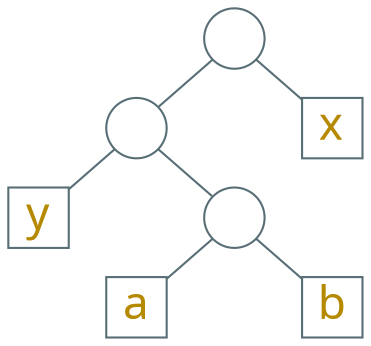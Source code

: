 digraph g {
    bgcolor=transparent
    rankdir=TB
    graph [ranksep=0.2, nodesep=0.9]
    node [shape=circle, fixedsize=true, width=0.4, color="#586e75", fontcolor="#b58900", fontsize=22, fontname="LXGWWenKai" label=""]
    edge [arrowhead=none, color="#586e75", fontcolor="#268bd2", fontsize=16, fontname="LXGWWenKai"]

    1 -> 2

    node [shape=box, width=0.4, height=0.4]

    x [label="x"]
    y [label="y"]

    1 -> x
    2 -> y

    node [shape=circle]

    2 -> 3

    node [shape=box, width=0.4, height=0.4]

    a [label="a"]
    b [label="b"]

    3 -> {a, b}
}